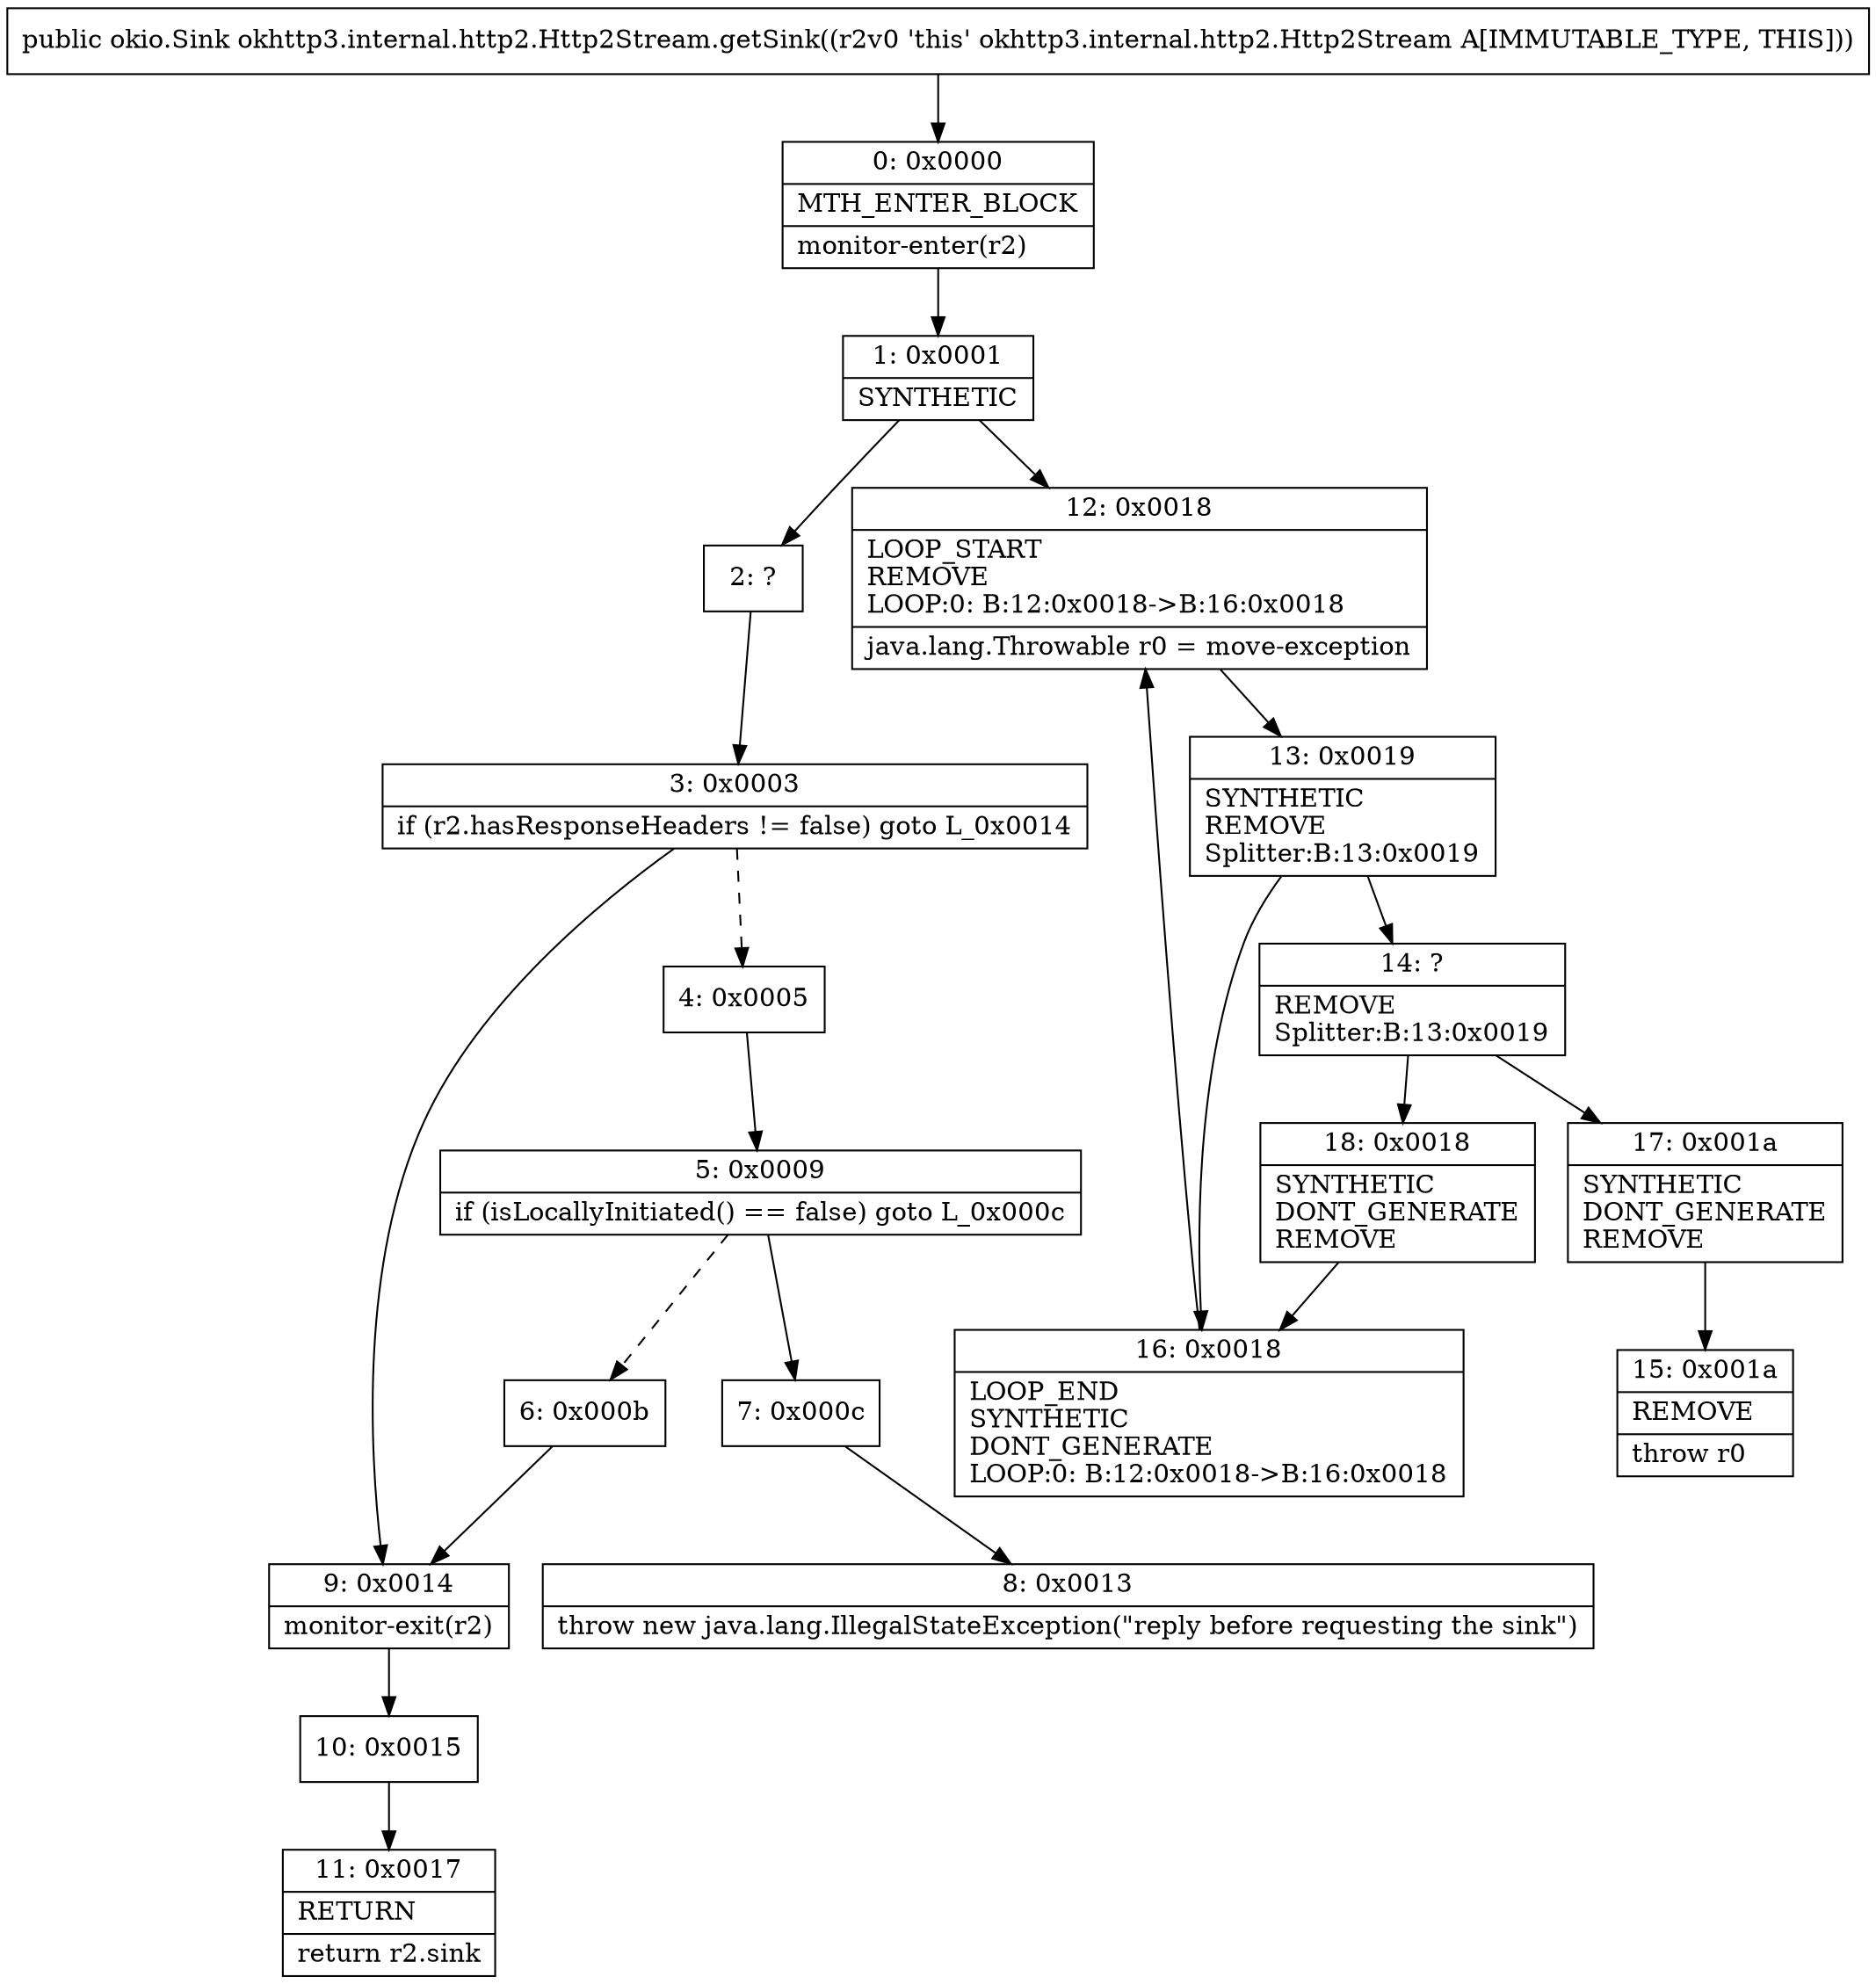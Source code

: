 digraph "CFG forokhttp3.internal.http2.Http2Stream.getSink()Lokio\/Sink;" {
Node_0 [shape=record,label="{0\:\ 0x0000|MTH_ENTER_BLOCK\l|monitor\-enter(r2)\l}"];
Node_1 [shape=record,label="{1\:\ 0x0001|SYNTHETIC\l}"];
Node_2 [shape=record,label="{2\:\ ?}"];
Node_3 [shape=record,label="{3\:\ 0x0003|if (r2.hasResponseHeaders != false) goto L_0x0014\l}"];
Node_4 [shape=record,label="{4\:\ 0x0005}"];
Node_5 [shape=record,label="{5\:\ 0x0009|if (isLocallyInitiated() == false) goto L_0x000c\l}"];
Node_6 [shape=record,label="{6\:\ 0x000b}"];
Node_7 [shape=record,label="{7\:\ 0x000c}"];
Node_8 [shape=record,label="{8\:\ 0x0013|throw new java.lang.IllegalStateException(\"reply before requesting the sink\")\l}"];
Node_9 [shape=record,label="{9\:\ 0x0014|monitor\-exit(r2)\l}"];
Node_10 [shape=record,label="{10\:\ 0x0015}"];
Node_11 [shape=record,label="{11\:\ 0x0017|RETURN\l|return r2.sink\l}"];
Node_12 [shape=record,label="{12\:\ 0x0018|LOOP_START\lREMOVE\lLOOP:0: B:12:0x0018\-\>B:16:0x0018\l|java.lang.Throwable r0 = move\-exception\l}"];
Node_13 [shape=record,label="{13\:\ 0x0019|SYNTHETIC\lREMOVE\lSplitter:B:13:0x0019\l}"];
Node_14 [shape=record,label="{14\:\ ?|REMOVE\lSplitter:B:13:0x0019\l}"];
Node_15 [shape=record,label="{15\:\ 0x001a|REMOVE\l|throw r0\l}"];
Node_16 [shape=record,label="{16\:\ 0x0018|LOOP_END\lSYNTHETIC\lDONT_GENERATE\lLOOP:0: B:12:0x0018\-\>B:16:0x0018\l}"];
Node_17 [shape=record,label="{17\:\ 0x001a|SYNTHETIC\lDONT_GENERATE\lREMOVE\l}"];
Node_18 [shape=record,label="{18\:\ 0x0018|SYNTHETIC\lDONT_GENERATE\lREMOVE\l}"];
MethodNode[shape=record,label="{public okio.Sink okhttp3.internal.http2.Http2Stream.getSink((r2v0 'this' okhttp3.internal.http2.Http2Stream A[IMMUTABLE_TYPE, THIS])) }"];
MethodNode -> Node_0;
Node_0 -> Node_1;
Node_1 -> Node_2;
Node_1 -> Node_12;
Node_2 -> Node_3;
Node_3 -> Node_4[style=dashed];
Node_3 -> Node_9;
Node_4 -> Node_5;
Node_5 -> Node_6[style=dashed];
Node_5 -> Node_7;
Node_6 -> Node_9;
Node_7 -> Node_8;
Node_9 -> Node_10;
Node_10 -> Node_11;
Node_12 -> Node_13;
Node_13 -> Node_14;
Node_13 -> Node_16;
Node_14 -> Node_17;
Node_14 -> Node_18;
Node_16 -> Node_12;
Node_17 -> Node_15;
Node_18 -> Node_16;
}

